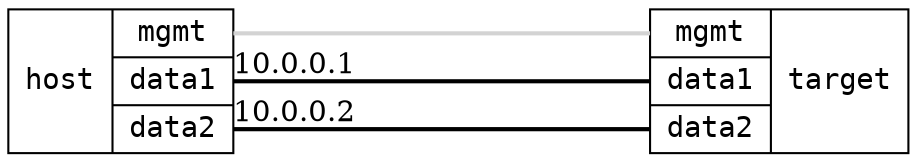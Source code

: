 graph "1x3" {
	layout="neato";
	overlap="false";
	esep="+80";

        node [shape=record, fontname="monospace"];
	edge [color="cornflowerblue", penwidth="2"];

	host [
	    label="host | { <mgmt> mgmt | <data1> data1 | <data2>  data2 }",
	    pos="0,12!",
	    kind="controller",
	];

        target [
	    label="{ <mgmt> mgmt | <data1> data1 | <data2> data2 } | target",
	    pos="10,12!",

	    kind="infix",
	];

	host:mgmt -- target:mgmt [kind=mgmt, color=lightgrey]
	host:data1 -- target:data1 [color=black, fontcolor=black, taillabel="10.0.0.1"]
	host:data2 -- target:data2 [color=black, fontcolor=black, taillabel="10.0.0.2"]
}
